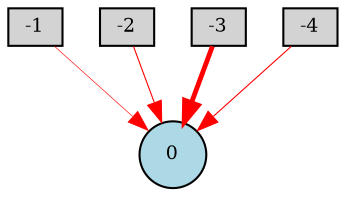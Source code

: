 digraph {
	node [fontsize=9 height=0.2 shape=circle width=0.2]
	-1 [fillcolor=lightgray shape=box style=filled]
	-2 [fillcolor=lightgray shape=box style=filled]
	-3 [fillcolor=lightgray shape=box style=filled]
	-4 [fillcolor=lightgray shape=box style=filled]
	0 [fillcolor=lightblue style=filled]
	-4 -> 0 [color=red penwidth=0.5253966631832728 style=solid]
	-1 -> 0 [color=red penwidth=0.2955608617090184 style=solid]
	-3 -> 0 [color=red penwidth=2.3250107222462915 style=solid]
	-2 -> 0 [color=red penwidth=0.5246165738102879 style=solid]
}
